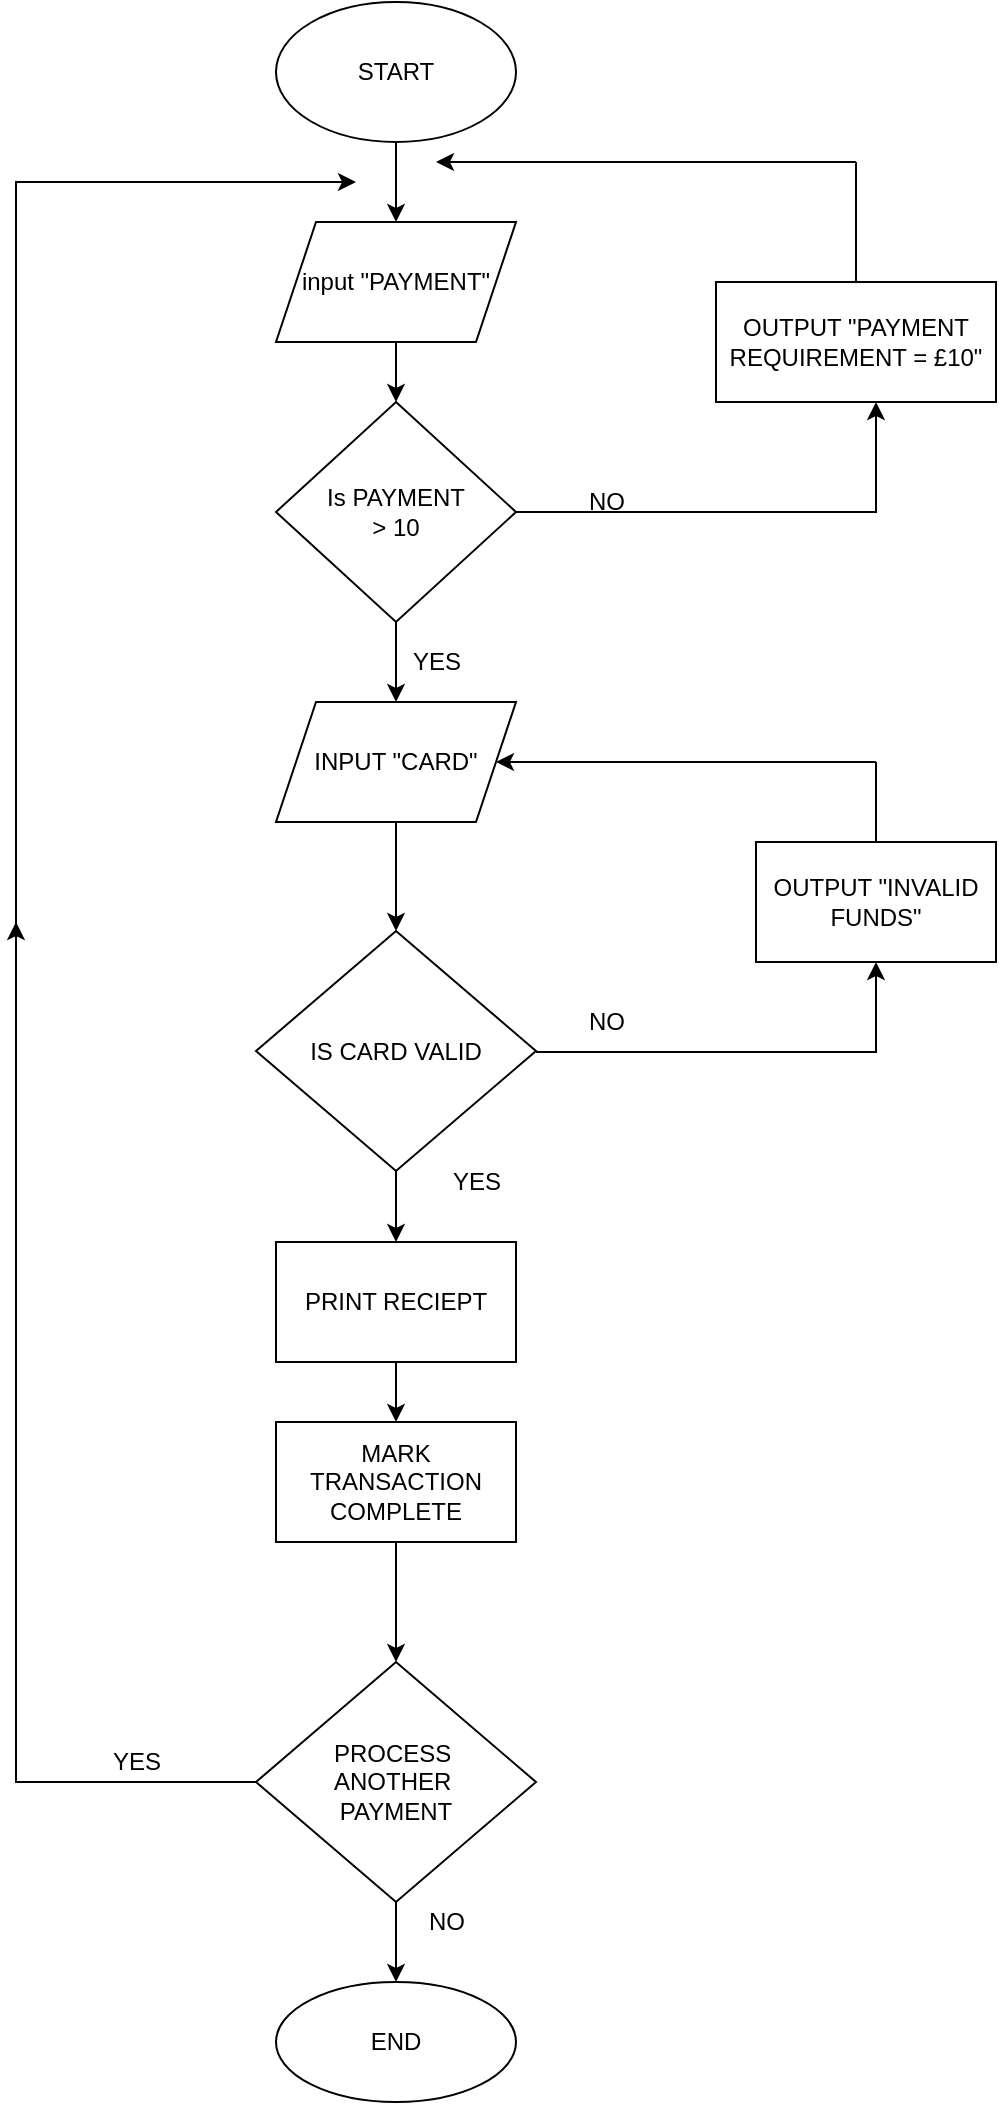 <mxfile version="17.2.1" type="onedrive"><diagram id="C5RBs43oDa-KdzZeNtuy" name="Page-1"><mxGraphModel grid="1" page="1" gridSize="10" guides="1" tooltips="1" connect="1" arrows="1" fold="1" pageScale="1" pageWidth="827" pageHeight="1169" math="0" shadow="0"><root><mxCell id="WIyWlLk6GJQsqaUBKTNV-0"/><mxCell id="WIyWlLk6GJQsqaUBKTNV-1" parent="WIyWlLk6GJQsqaUBKTNV-0"/><mxCell id="2i-2YtRvnmK5V1fgUSlp-3" value="" style="edgeStyle=orthogonalEdgeStyle;rounded=0;orthogonalLoop=1;jettySize=auto;html=1;" edge="1" parent="WIyWlLk6GJQsqaUBKTNV-1" source="2i-2YtRvnmK5V1fgUSlp-0" target="2i-2YtRvnmK5V1fgUSlp-2"><mxGeometry relative="1" as="geometry"/></mxCell><mxCell id="2i-2YtRvnmK5V1fgUSlp-0" value="START" style="ellipse;whiteSpace=wrap;html=1;" vertex="1" parent="WIyWlLk6GJQsqaUBKTNV-1"><mxGeometry x="330" width="120" height="70" as="geometry"/></mxCell><mxCell id="2i-2YtRvnmK5V1fgUSlp-5" value="" style="edgeStyle=orthogonalEdgeStyle;rounded=0;orthogonalLoop=1;jettySize=auto;html=1;" edge="1" parent="WIyWlLk6GJQsqaUBKTNV-1" source="2i-2YtRvnmK5V1fgUSlp-2"><mxGeometry relative="1" as="geometry"><mxPoint x="390" y="200" as="targetPoint"/></mxGeometry></mxCell><mxCell id="2i-2YtRvnmK5V1fgUSlp-2" value="input &quot;PAYMENT&quot;" style="shape=parallelogram;perimeter=parallelogramPerimeter;whiteSpace=wrap;html=1;fixedSize=1;" vertex="1" parent="WIyWlLk6GJQsqaUBKTNV-1"><mxGeometry x="330" y="110" width="120" height="60" as="geometry"/></mxCell><mxCell id="2i-2YtRvnmK5V1fgUSlp-7" value="" style="edgeStyle=orthogonalEdgeStyle;rounded=0;orthogonalLoop=1;jettySize=auto;html=1;exitX=1;exitY=0.5;exitDx=0;exitDy=0;" edge="1" parent="WIyWlLk6GJQsqaUBKTNV-1" source="2i-2YtRvnmK5V1fgUSlp-4" target="2i-2YtRvnmK5V1fgUSlp-6"><mxGeometry relative="1" as="geometry"><Array as="points"><mxPoint x="630" y="255"/></Array></mxGeometry></mxCell><mxCell id="2i-2YtRvnmK5V1fgUSlp-16" value="" style="edgeStyle=orthogonalEdgeStyle;rounded=0;orthogonalLoop=1;jettySize=auto;html=1;" edge="1" parent="WIyWlLk6GJQsqaUBKTNV-1" source="2i-2YtRvnmK5V1fgUSlp-4" target="2i-2YtRvnmK5V1fgUSlp-15"><mxGeometry relative="1" as="geometry"/></mxCell><mxCell id="2i-2YtRvnmK5V1fgUSlp-4" value="Is PAYMENT&lt;br&gt;&amp;gt; 10" style="rhombus;whiteSpace=wrap;html=1;" vertex="1" parent="WIyWlLk6GJQsqaUBKTNV-1"><mxGeometry x="330" y="200" width="120" height="110" as="geometry"/></mxCell><mxCell id="2i-2YtRvnmK5V1fgUSlp-6" value="OUTPUT &quot;PAYMENT REQUIREMENT = £10&quot;" style="whiteSpace=wrap;html=1;" vertex="1" parent="WIyWlLk6GJQsqaUBKTNV-1"><mxGeometry x="550" y="140" width="140" height="60" as="geometry"/></mxCell><mxCell id="2i-2YtRvnmK5V1fgUSlp-11" value="" style="endArrow=none;html=1;rounded=0;exitX=0.5;exitY=0;exitDx=0;exitDy=0;" edge="1" parent="WIyWlLk6GJQsqaUBKTNV-1" source="2i-2YtRvnmK5V1fgUSlp-6"><mxGeometry width="50" height="50" relative="1" as="geometry"><mxPoint x="640" y="120" as="sourcePoint"/><mxPoint x="620" y="80" as="targetPoint"/></mxGeometry></mxCell><mxCell id="2i-2YtRvnmK5V1fgUSlp-12" value="" style="endArrow=classic;html=1;rounded=0;" edge="1" parent="WIyWlLk6GJQsqaUBKTNV-1"><mxGeometry width="50" height="50" relative="1" as="geometry"><mxPoint x="620" y="80" as="sourcePoint"/><mxPoint x="410" y="80" as="targetPoint"/></mxGeometry></mxCell><mxCell id="2i-2YtRvnmK5V1fgUSlp-18" value="" style="edgeStyle=orthogonalEdgeStyle;rounded=0;orthogonalLoop=1;jettySize=auto;html=1;" edge="1" parent="WIyWlLk6GJQsqaUBKTNV-1" source="2i-2YtRvnmK5V1fgUSlp-15" target="2i-2YtRvnmK5V1fgUSlp-17"><mxGeometry relative="1" as="geometry"/></mxCell><mxCell id="2i-2YtRvnmK5V1fgUSlp-15" value="INPUT &quot;CARD&quot;" style="shape=parallelogram;perimeter=parallelogramPerimeter;whiteSpace=wrap;html=1;fixedSize=1;" vertex="1" parent="WIyWlLk6GJQsqaUBKTNV-1"><mxGeometry x="330" y="350" width="120" height="60" as="geometry"/></mxCell><mxCell id="2i-2YtRvnmK5V1fgUSlp-20" value="" style="edgeStyle=orthogonalEdgeStyle;rounded=0;orthogonalLoop=1;jettySize=auto;html=1;" edge="1" parent="WIyWlLk6GJQsqaUBKTNV-1" target="2i-2YtRvnmK5V1fgUSlp-19"><mxGeometry relative="1" as="geometry"><mxPoint x="460" y="525" as="sourcePoint"/><Array as="points"><mxPoint x="630" y="525"/></Array></mxGeometry></mxCell><mxCell id="2i-2YtRvnmK5V1fgUSlp-28" value="" style="edgeStyle=orthogonalEdgeStyle;rounded=0;orthogonalLoop=1;jettySize=auto;html=1;entryX=0.5;entryY=0;entryDx=0;entryDy=0;" edge="1" parent="WIyWlLk6GJQsqaUBKTNV-1" source="2i-2YtRvnmK5V1fgUSlp-17" target="2i-2YtRvnmK5V1fgUSlp-27"><mxGeometry relative="1" as="geometry"><mxPoint x="390" y="610" as="targetPoint"/></mxGeometry></mxCell><mxCell id="2i-2YtRvnmK5V1fgUSlp-17" value="IS CARD VALID" style="rhombus;whiteSpace=wrap;html=1;" vertex="1" parent="WIyWlLk6GJQsqaUBKTNV-1"><mxGeometry x="320" y="464.5" width="140" height="120" as="geometry"/></mxCell><mxCell id="2i-2YtRvnmK5V1fgUSlp-19" value="OUTPUT &quot;INVALID&lt;br&gt;FUNDS&quot;" style="whiteSpace=wrap;html=1;" vertex="1" parent="WIyWlLk6GJQsqaUBKTNV-1"><mxGeometry x="570" y="420" width="120" height="60" as="geometry"/></mxCell><mxCell id="2i-2YtRvnmK5V1fgUSlp-21" value="" style="endArrow=none;html=1;rounded=0;exitX=0.5;exitY=0;exitDx=0;exitDy=0;" edge="1" parent="WIyWlLk6GJQsqaUBKTNV-1" source="2i-2YtRvnmK5V1fgUSlp-19"><mxGeometry width="50" height="50" relative="1" as="geometry"><mxPoint x="660" y="420" as="sourcePoint"/><mxPoint x="630" y="380" as="targetPoint"/></mxGeometry></mxCell><mxCell id="2i-2YtRvnmK5V1fgUSlp-22" value="" style="endArrow=classic;html=1;rounded=0;entryX=1;entryY=0.5;entryDx=0;entryDy=0;" edge="1" parent="WIyWlLk6GJQsqaUBKTNV-1" target="2i-2YtRvnmK5V1fgUSlp-15"><mxGeometry width="50" height="50" relative="1" as="geometry"><mxPoint x="630" y="380" as="sourcePoint"/><mxPoint x="680" y="350" as="targetPoint"/></mxGeometry></mxCell><mxCell id="2i-2YtRvnmK5V1fgUSlp-23" value="NO" style="text;html=1;align=center;verticalAlign=middle;resizable=0;points=[];autosize=1;strokeColor=none;fillColor=none;" vertex="1" parent="WIyWlLk6GJQsqaUBKTNV-1"><mxGeometry x="480" y="500" width="30" height="20" as="geometry"/></mxCell><mxCell id="2i-2YtRvnmK5V1fgUSlp-24" value="NO" style="text;html=1;align=center;verticalAlign=middle;resizable=0;points=[];autosize=1;strokeColor=none;fillColor=none;" vertex="1" parent="WIyWlLk6GJQsqaUBKTNV-1"><mxGeometry x="480" y="240" width="30" height="20" as="geometry"/></mxCell><mxCell id="2i-2YtRvnmK5V1fgUSlp-25" value="YES" style="text;html=1;align=center;verticalAlign=middle;resizable=0;points=[];autosize=1;strokeColor=none;fillColor=none;" vertex="1" parent="WIyWlLk6GJQsqaUBKTNV-1"><mxGeometry x="390" y="320" width="40" height="20" as="geometry"/></mxCell><mxCell id="2i-2YtRvnmK5V1fgUSlp-26" value="YES" style="text;html=1;align=center;verticalAlign=middle;resizable=0;points=[];autosize=1;strokeColor=none;fillColor=none;" vertex="1" parent="WIyWlLk6GJQsqaUBKTNV-1"><mxGeometry x="410" y="580" width="40" height="20" as="geometry"/></mxCell><mxCell id="2i-2YtRvnmK5V1fgUSlp-30" value="" style="edgeStyle=orthogonalEdgeStyle;rounded=0;orthogonalLoop=1;jettySize=auto;html=1;" edge="1" parent="WIyWlLk6GJQsqaUBKTNV-1" source="2i-2YtRvnmK5V1fgUSlp-27" target="2i-2YtRvnmK5V1fgUSlp-29"><mxGeometry relative="1" as="geometry"/></mxCell><mxCell id="2i-2YtRvnmK5V1fgUSlp-27" value="PRINT RECIEPT" style="whiteSpace=wrap;html=1;" vertex="1" parent="WIyWlLk6GJQsqaUBKTNV-1"><mxGeometry x="330" y="620" width="120" height="60" as="geometry"/></mxCell><mxCell id="2i-2YtRvnmK5V1fgUSlp-29" value="MARK TRANSACTION COMPLETE" style="whiteSpace=wrap;html=1;" vertex="1" parent="WIyWlLk6GJQsqaUBKTNV-1"><mxGeometry x="330" y="710" width="120" height="60" as="geometry"/></mxCell><mxCell id="2i-2YtRvnmK5V1fgUSlp-31" value="PROCESS&amp;nbsp;&lt;br&gt;ANOTHER&amp;nbsp;&lt;br&gt;PAYMENT" style="rhombus;whiteSpace=wrap;html=1;" vertex="1" parent="WIyWlLk6GJQsqaUBKTNV-1"><mxGeometry x="320" y="830" width="140" height="120" as="geometry"/></mxCell><mxCell id="2i-2YtRvnmK5V1fgUSlp-32" value="" style="endArrow=classic;html=1;rounded=0;exitX=0.5;exitY=1;exitDx=0;exitDy=0;entryX=0.5;entryY=0;entryDx=0;entryDy=0;" edge="1" parent="WIyWlLk6GJQsqaUBKTNV-1" source="2i-2YtRvnmK5V1fgUSlp-29" target="2i-2YtRvnmK5V1fgUSlp-31"><mxGeometry width="50" height="50" relative="1" as="geometry"><mxPoint x="420" y="830" as="sourcePoint"/><mxPoint x="530" y="840" as="targetPoint"/></mxGeometry></mxCell><mxCell id="2i-2YtRvnmK5V1fgUSlp-35" value="" style="endArrow=classic;html=1;rounded=0;exitX=0;exitY=0.5;exitDx=0;exitDy=0;" edge="1" parent="WIyWlLk6GJQsqaUBKTNV-1" source="2i-2YtRvnmK5V1fgUSlp-31"><mxGeometry width="50" height="50" relative="1" as="geometry"><mxPoint x="190" y="870" as="sourcePoint"/><mxPoint x="370" y="90" as="targetPoint"/><Array as="points"><mxPoint x="200" y="890"/><mxPoint x="200" y="90"/></Array></mxGeometry></mxCell><mxCell id="2i-2YtRvnmK5V1fgUSlp-36" value="YES" style="text;html=1;align=center;verticalAlign=middle;resizable=0;points=[];autosize=1;strokeColor=none;fillColor=none;" vertex="1" parent="WIyWlLk6GJQsqaUBKTNV-1"><mxGeometry x="240" y="870" width="40" height="20" as="geometry"/></mxCell><mxCell id="2i-2YtRvnmK5V1fgUSlp-37" value="NO" style="text;html=1;align=center;verticalAlign=middle;resizable=0;points=[];autosize=1;strokeColor=none;fillColor=none;" vertex="1" parent="WIyWlLk6GJQsqaUBKTNV-1"><mxGeometry x="400" y="950" width="30" height="20" as="geometry"/></mxCell><mxCell id="2i-2YtRvnmK5V1fgUSlp-38" value="" style="endArrow=classic;html=1;rounded=0;" edge="1" parent="WIyWlLk6GJQsqaUBKTNV-1"><mxGeometry width="50" height="50" relative="1" as="geometry"><mxPoint x="390" y="950" as="sourcePoint"/><mxPoint x="390" y="990" as="targetPoint"/></mxGeometry></mxCell><mxCell id="2i-2YtRvnmK5V1fgUSlp-39" value="END" style="ellipse;whiteSpace=wrap;html=1;" vertex="1" parent="WIyWlLk6GJQsqaUBKTNV-1"><mxGeometry x="330" y="990" width="120" height="60" as="geometry"/></mxCell><mxCell id="2i-2YtRvnmK5V1fgUSlp-40" value="" style="endArrow=classic;html=1;rounded=0;" edge="1" parent="WIyWlLk6GJQsqaUBKTNV-1"><mxGeometry width="50" height="50" relative="1" as="geometry"><mxPoint x="200" y="520" as="sourcePoint"/><mxPoint x="200" y="460" as="targetPoint"/></mxGeometry></mxCell></root></mxGraphModel></diagram></mxfile>
